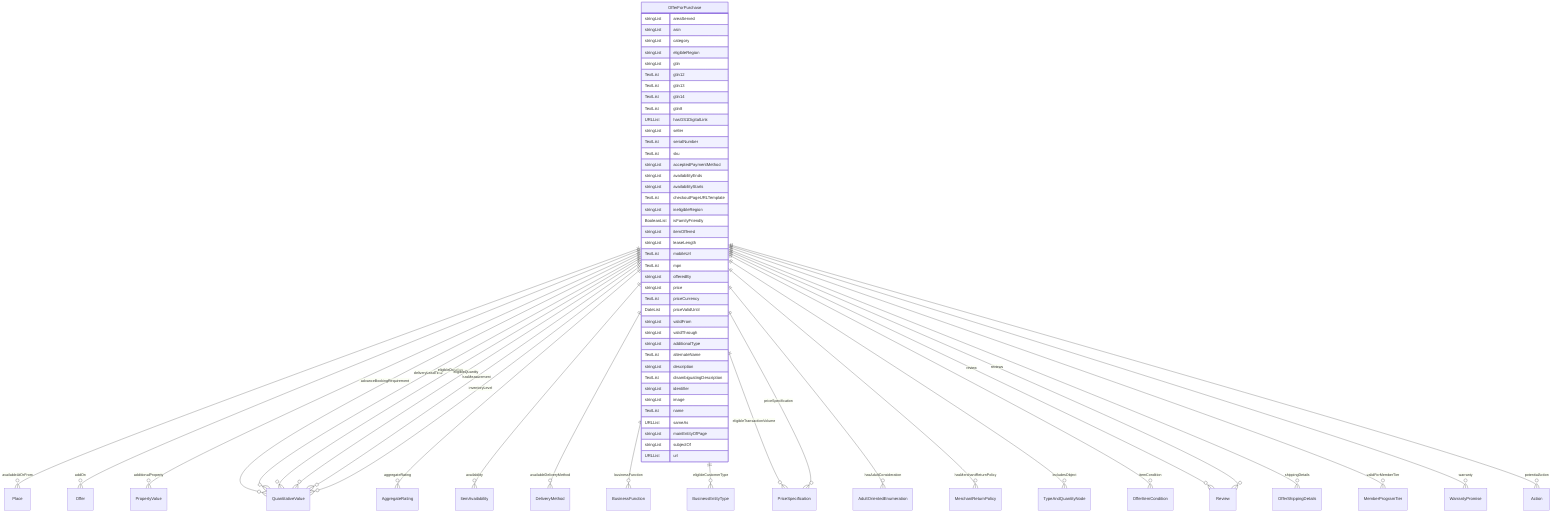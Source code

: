 erDiagram
OfferForPurchase {
    stringList areaServed  
    stringList asin  
    stringList category  
    stringList eligibleRegion  
    stringList gtin  
    TextList gtin12  
    TextList gtin13  
    TextList gtin14  
    TextList gtin8  
    URLList hasGS1DigitalLink  
    stringList seller  
    TextList serialNumber  
    TextList sku  
    stringList acceptedPaymentMethod  
    stringList availabilityEnds  
    stringList availabilityStarts  
    TextList checkoutPageURLTemplate  
    stringList ineligibleRegion  
    BooleanList isFamilyFriendly  
    stringList itemOffered  
    stringList leaseLength  
    TextList mobileUrl  
    TextList mpn  
    stringList offeredBy  
    stringList price  
    TextList priceCurrency  
    DateList priceValidUntil  
    stringList validFrom  
    stringList validThrough  
    stringList additionalType  
    TextList alternateName  
    stringList description  
    TextList disambiguatingDescription  
    stringList identifier  
    stringList image  
    TextList name  
    URLList sameAs  
    stringList mainEntityOfPage  
    stringList subjectOf  
    URLList url  
}

OfferForPurchase ||--}o Place : "availableAtOrFrom"
OfferForPurchase ||--}o Offer : "addOn"
OfferForPurchase ||--}o PropertyValue : "additionalProperty"
OfferForPurchase ||--}o QuantitativeValue : "advanceBookingRequirement"
OfferForPurchase ||--}o AggregateRating : "aggregateRating"
OfferForPurchase ||--}o ItemAvailability : "availability"
OfferForPurchase ||--}o DeliveryMethod : "availableDeliveryMethod"
OfferForPurchase ||--}o BusinessFunction : "businessFunction"
OfferForPurchase ||--}o QuantitativeValue : "deliveryLeadTime"
OfferForPurchase ||--}o BusinessEntityType : "eligibleCustomerType"
OfferForPurchase ||--}o QuantitativeValue : "eligibleDuration"
OfferForPurchase ||--}o QuantitativeValue : "eligibleQuantity"
OfferForPurchase ||--}o PriceSpecification : "eligibleTransactionVolume"
OfferForPurchase ||--}o AdultOrientedEnumeration : "hasAdultConsideration"
OfferForPurchase ||--}o QuantitativeValue : "hasMeasurement"
OfferForPurchase ||--}o MerchantReturnPolicy : "hasMerchantReturnPolicy"
OfferForPurchase ||--}o TypeAndQuantityNode : "includesObject"
OfferForPurchase ||--}o QuantitativeValue : "inventoryLevel"
OfferForPurchase ||--}o OfferItemCondition : "itemCondition"
OfferForPurchase ||--}o PriceSpecification : "priceSpecification"
OfferForPurchase ||--}o Review : "review"
OfferForPurchase ||--}o Review : "reviews"
OfferForPurchase ||--}o OfferShippingDetails : "shippingDetails"
OfferForPurchase ||--}o MemberProgramTier : "validForMemberTier"
OfferForPurchase ||--}o WarrantyPromise : "warranty"
OfferForPurchase ||--}o Action : "potentialAction"
